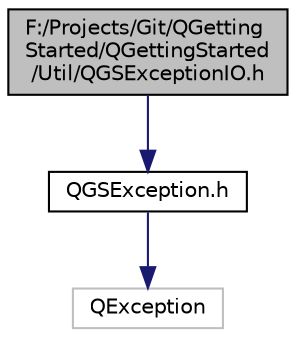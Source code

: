 digraph "F:/Projects/Git/QGettingStarted/QGettingStarted/Util/QGSExceptionIO.h"
{
  edge [fontname="Helvetica",fontsize="10",labelfontname="Helvetica",labelfontsize="10"];
  node [fontname="Helvetica",fontsize="10",shape=record];
  Node0 [label="F:/Projects/Git/QGetting\lStarted/QGettingStarted\l/Util/QGSExceptionIO.h",height=0.2,width=0.4,color="black", fillcolor="grey75", style="filled", fontcolor="black"];
  Node0 -> Node1 [color="midnightblue",fontsize="10",style="solid"];
  Node1 [label="QGSException.h",height=0.2,width=0.4,color="black", fillcolor="white", style="filled",URL="$_q_g_s_exception_8h.html"];
  Node1 -> Node2 [color="midnightblue",fontsize="10",style="solid"];
  Node2 [label="QException",height=0.2,width=0.4,color="grey75", fillcolor="white", style="filled"];
}
